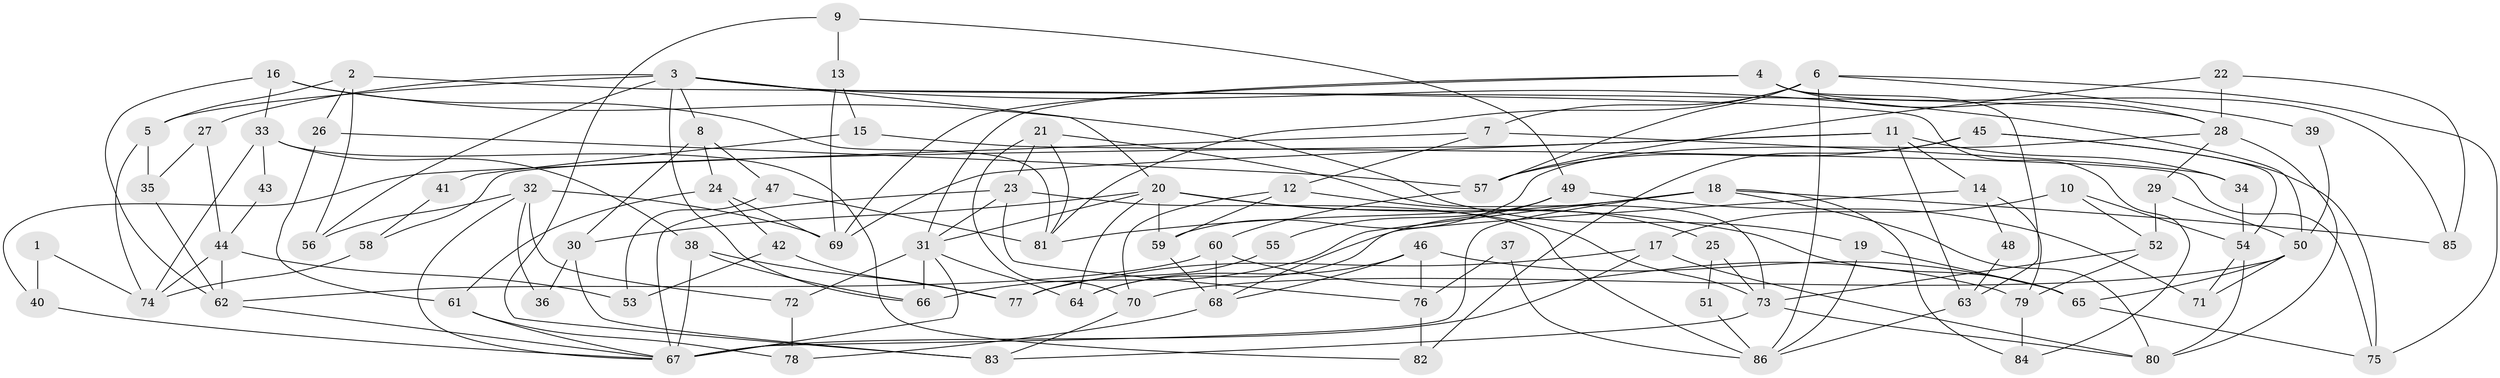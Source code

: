 // Generated by graph-tools (version 1.1) at 2025/15/03/09/25 04:15:03]
// undirected, 86 vertices, 172 edges
graph export_dot {
graph [start="1"]
  node [color=gray90,style=filled];
  1;
  2;
  3;
  4;
  5;
  6;
  7;
  8;
  9;
  10;
  11;
  12;
  13;
  14;
  15;
  16;
  17;
  18;
  19;
  20;
  21;
  22;
  23;
  24;
  25;
  26;
  27;
  28;
  29;
  30;
  31;
  32;
  33;
  34;
  35;
  36;
  37;
  38;
  39;
  40;
  41;
  42;
  43;
  44;
  45;
  46;
  47;
  48;
  49;
  50;
  51;
  52;
  53;
  54;
  55;
  56;
  57;
  58;
  59;
  60;
  61;
  62;
  63;
  64;
  65;
  66;
  67;
  68;
  69;
  70;
  71;
  72;
  73;
  74;
  75;
  76;
  77;
  78;
  79;
  80;
  81;
  82;
  83;
  84;
  85;
  86;
  1 -- 40;
  1 -- 74;
  2 -- 56;
  2 -- 84;
  2 -- 5;
  2 -- 26;
  3 -- 28;
  3 -- 20;
  3 -- 5;
  3 -- 8;
  3 -- 27;
  3 -- 50;
  3 -- 56;
  3 -- 66;
  4 -- 28;
  4 -- 85;
  4 -- 31;
  4 -- 63;
  4 -- 69;
  5 -- 35;
  5 -- 74;
  6 -- 75;
  6 -- 81;
  6 -- 7;
  6 -- 39;
  6 -- 57;
  6 -- 86;
  7 -- 34;
  7 -- 12;
  7 -- 40;
  8 -- 47;
  8 -- 24;
  8 -- 30;
  9 -- 49;
  9 -- 83;
  9 -- 13;
  10 -- 52;
  10 -- 17;
  10 -- 54;
  11 -- 63;
  11 -- 69;
  11 -- 14;
  11 -- 34;
  11 -- 58;
  12 -- 70;
  12 -- 25;
  12 -- 59;
  13 -- 69;
  13 -- 15;
  14 -- 79;
  14 -- 48;
  14 -- 64;
  15 -- 75;
  15 -- 41;
  16 -- 33;
  16 -- 81;
  16 -- 19;
  16 -- 62;
  17 -- 80;
  17 -- 67;
  17 -- 77;
  18 -- 66;
  18 -- 67;
  18 -- 80;
  18 -- 81;
  18 -- 84;
  18 -- 85;
  19 -- 86;
  19 -- 65;
  20 -- 65;
  20 -- 31;
  20 -- 30;
  20 -- 59;
  20 -- 64;
  20 -- 73;
  21 -- 70;
  21 -- 23;
  21 -- 73;
  21 -- 81;
  22 -- 57;
  22 -- 28;
  22 -- 85;
  23 -- 31;
  23 -- 67;
  23 -- 76;
  23 -- 86;
  24 -- 61;
  24 -- 42;
  24 -- 69;
  25 -- 73;
  25 -- 51;
  26 -- 61;
  26 -- 57;
  27 -- 35;
  27 -- 44;
  28 -- 59;
  28 -- 80;
  28 -- 29;
  29 -- 50;
  29 -- 52;
  30 -- 36;
  30 -- 83;
  31 -- 64;
  31 -- 66;
  31 -- 67;
  31 -- 72;
  32 -- 69;
  32 -- 67;
  32 -- 36;
  32 -- 56;
  32 -- 72;
  33 -- 74;
  33 -- 38;
  33 -- 43;
  33 -- 82;
  34 -- 54;
  35 -- 62;
  37 -- 76;
  37 -- 86;
  38 -- 67;
  38 -- 66;
  38 -- 77;
  39 -- 50;
  40 -- 67;
  41 -- 58;
  42 -- 77;
  42 -- 53;
  43 -- 44;
  44 -- 62;
  44 -- 53;
  44 -- 74;
  45 -- 57;
  45 -- 54;
  45 -- 75;
  45 -- 82;
  46 -- 64;
  46 -- 76;
  46 -- 65;
  46 -- 68;
  47 -- 53;
  47 -- 81;
  48 -- 63;
  49 -- 68;
  49 -- 71;
  49 -- 55;
  50 -- 65;
  50 -- 70;
  50 -- 71;
  51 -- 86;
  52 -- 73;
  52 -- 79;
  54 -- 80;
  54 -- 71;
  55 -- 77;
  57 -- 60;
  58 -- 74;
  59 -- 68;
  60 -- 68;
  60 -- 62;
  60 -- 79;
  61 -- 78;
  61 -- 67;
  62 -- 67;
  63 -- 86;
  65 -- 75;
  68 -- 78;
  70 -- 83;
  72 -- 78;
  73 -- 80;
  73 -- 83;
  76 -- 82;
  79 -- 84;
}
